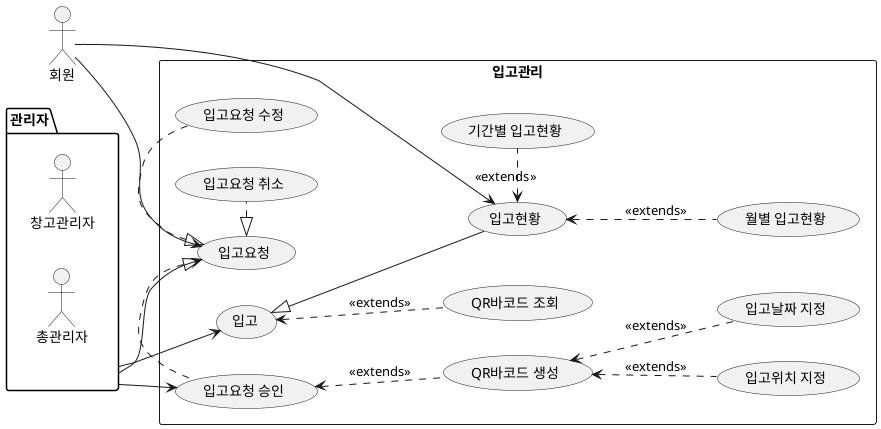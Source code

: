 @startuml
left to right direction
package "관리자"{
actor "창고관리자" as wh_manager
actor "총관리자" as admin
}
actor "회원" as user


rectangle "입고관리"{

user-->(입고요청)
관리자-->(입고요청)

관리자-->(입고요청 승인)
(입고요청 승인).left.|>(입고요청)
(입고요청 취소).left.|>(입고요청)
(입고요청 수정).left.|>(입고요청)

(입고요청 승인)<..(QR바코드 생성):<<extends>>
(QR바코드 생성)<..(입고위치 지정):<<extends>>
(QR바코드 생성)<..(입고날짜 지정):<<extends>>

관리자-->(입고)
(입고)<|--(입고현황)
user-->(입고현황)
(기간별 입고현황).left.>(입고현황):<<extends>>
(월별 입고현황).up.>(입고현황):<<extends>>

(QR바코드 조회).up.>(입고):<<extends>>





}
@enduml
